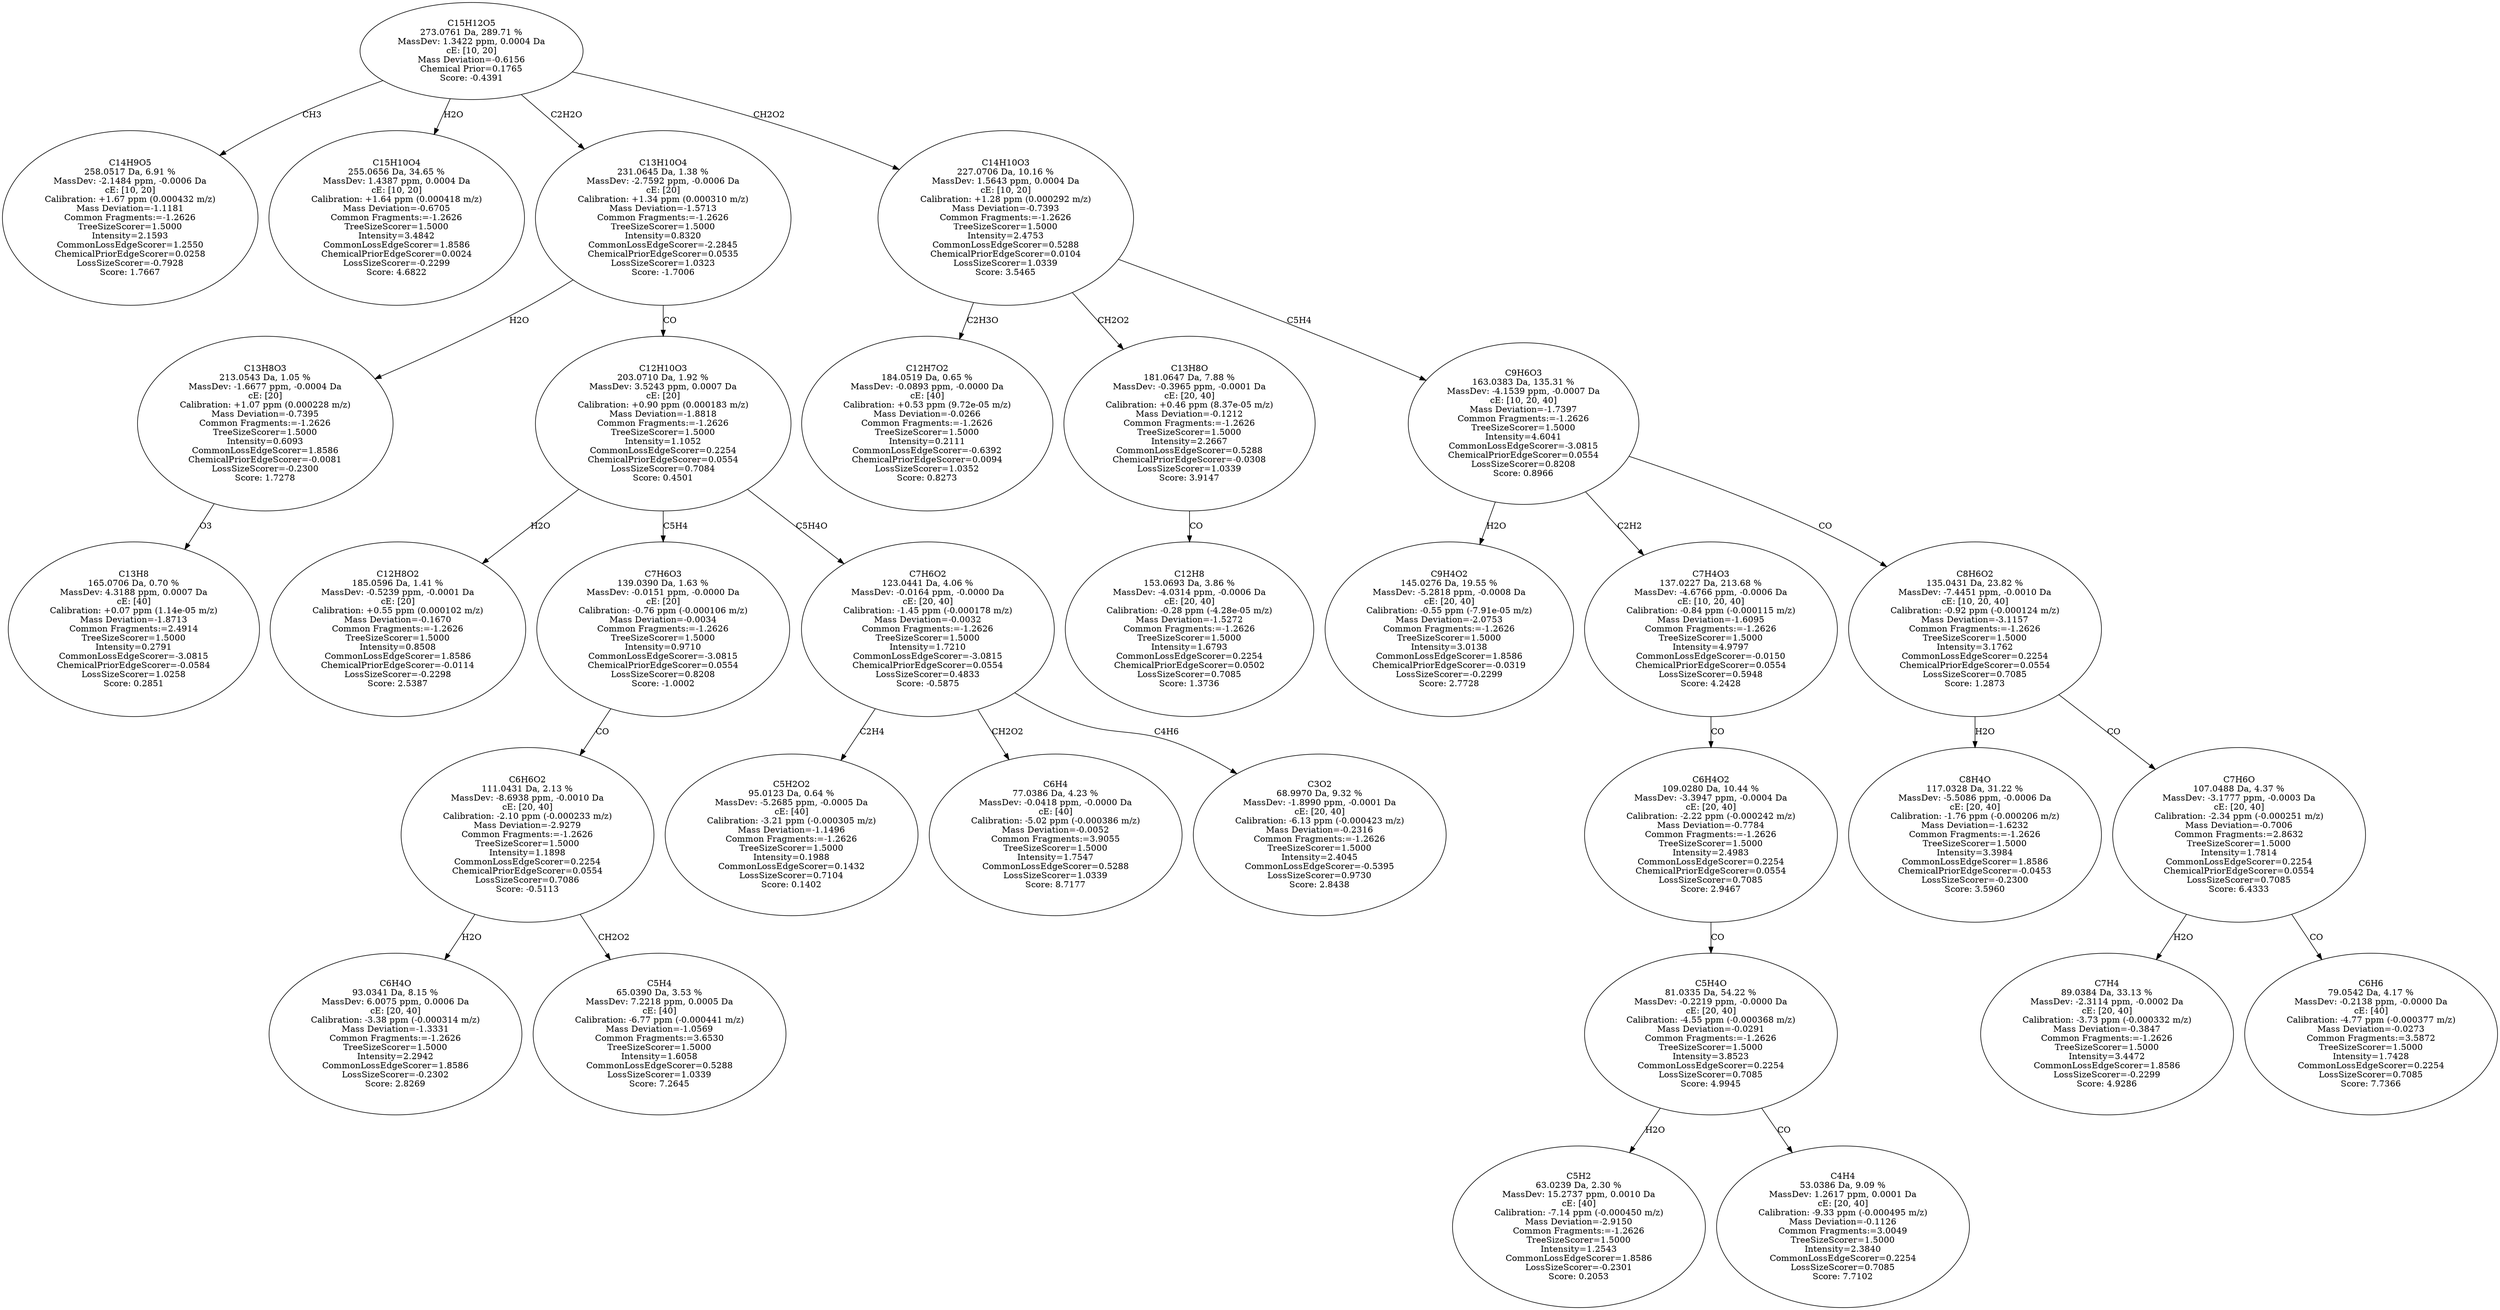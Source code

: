 strict digraph {
v1 [label="C14H9O5\n258.0517 Da, 6.91 %\nMassDev: -2.1484 ppm, -0.0006 Da\ncE: [10, 20]\nCalibration: +1.67 ppm (0.000432 m/z)\nMass Deviation=-1.1181\nCommon Fragments:=-1.2626\nTreeSizeScorer=1.5000\nIntensity=2.1593\nCommonLossEdgeScorer=1.2550\nChemicalPriorEdgeScorer=0.0258\nLossSizeScorer=-0.7928\nScore: 1.7667"];
v2 [label="C15H10O4\n255.0656 Da, 34.65 %\nMassDev: 1.4387 ppm, 0.0004 Da\ncE: [10, 20]\nCalibration: +1.64 ppm (0.000418 m/z)\nMass Deviation=-0.6705\nCommon Fragments:=-1.2626\nTreeSizeScorer=1.5000\nIntensity=3.4842\nCommonLossEdgeScorer=1.8586\nChemicalPriorEdgeScorer=0.0024\nLossSizeScorer=-0.2299\nScore: 4.6822"];
v3 [label="C13H8\n165.0706 Da, 0.70 %\nMassDev: 4.3188 ppm, 0.0007 Da\ncE: [40]\nCalibration: +0.07 ppm (1.14e-05 m/z)\nMass Deviation=-1.8713\nCommon Fragments:=2.4914\nTreeSizeScorer=1.5000\nIntensity=0.2791\nCommonLossEdgeScorer=-3.0815\nChemicalPriorEdgeScorer=-0.0584\nLossSizeScorer=1.0258\nScore: 0.2851"];
v4 [label="C13H8O3\n213.0543 Da, 1.05 %\nMassDev: -1.6677 ppm, -0.0004 Da\ncE: [20]\nCalibration: +1.07 ppm (0.000228 m/z)\nMass Deviation=-0.7395\nCommon Fragments:=-1.2626\nTreeSizeScorer=1.5000\nIntensity=0.6093\nCommonLossEdgeScorer=1.8586\nChemicalPriorEdgeScorer=-0.0081\nLossSizeScorer=-0.2300\nScore: 1.7278"];
v5 [label="C12H8O2\n185.0596 Da, 1.41 %\nMassDev: -0.5239 ppm, -0.0001 Da\ncE: [20]\nCalibration: +0.55 ppm (0.000102 m/z)\nMass Deviation=-0.1670\nCommon Fragments:=-1.2626\nTreeSizeScorer=1.5000\nIntensity=0.8508\nCommonLossEdgeScorer=1.8586\nChemicalPriorEdgeScorer=-0.0114\nLossSizeScorer=-0.2298\nScore: 2.5387"];
v6 [label="C6H4O\n93.0341 Da, 8.15 %\nMassDev: 6.0075 ppm, 0.0006 Da\ncE: [20, 40]\nCalibration: -3.38 ppm (-0.000314 m/z)\nMass Deviation=-1.3331\nCommon Fragments:=-1.2626\nTreeSizeScorer=1.5000\nIntensity=2.2942\nCommonLossEdgeScorer=1.8586\nLossSizeScorer=-0.2302\nScore: 2.8269"];
v7 [label="C5H4\n65.0390 Da, 3.53 %\nMassDev: 7.2218 ppm, 0.0005 Da\ncE: [40]\nCalibration: -6.77 ppm (-0.000441 m/z)\nMass Deviation=-1.0569\nCommon Fragments:=3.6530\nTreeSizeScorer=1.5000\nIntensity=1.6058\nCommonLossEdgeScorer=0.5288\nLossSizeScorer=1.0339\nScore: 7.2645"];
v8 [label="C6H6O2\n111.0431 Da, 2.13 %\nMassDev: -8.6938 ppm, -0.0010 Da\ncE: [20, 40]\nCalibration: -2.10 ppm (-0.000233 m/z)\nMass Deviation=-2.9279\nCommon Fragments:=-1.2626\nTreeSizeScorer=1.5000\nIntensity=1.1898\nCommonLossEdgeScorer=0.2254\nChemicalPriorEdgeScorer=0.0554\nLossSizeScorer=0.7086\nScore: -0.5113"];
v9 [label="C7H6O3\n139.0390 Da, 1.63 %\nMassDev: -0.0151 ppm, -0.0000 Da\ncE: [20]\nCalibration: -0.76 ppm (-0.000106 m/z)\nMass Deviation=-0.0034\nCommon Fragments:=-1.2626\nTreeSizeScorer=1.5000\nIntensity=0.9710\nCommonLossEdgeScorer=-3.0815\nChemicalPriorEdgeScorer=0.0554\nLossSizeScorer=0.8208\nScore: -1.0002"];
v10 [label="C5H2O2\n95.0123 Da, 0.64 %\nMassDev: -5.2685 ppm, -0.0005 Da\ncE: [40]\nCalibration: -3.21 ppm (-0.000305 m/z)\nMass Deviation=-1.1496\nCommon Fragments:=-1.2626\nTreeSizeScorer=1.5000\nIntensity=0.1988\nCommonLossEdgeScorer=0.1432\nLossSizeScorer=0.7104\nScore: 0.1402"];
v11 [label="C6H4\n77.0386 Da, 4.23 %\nMassDev: -0.0418 ppm, -0.0000 Da\ncE: [40]\nCalibration: -5.02 ppm (-0.000386 m/z)\nMass Deviation=-0.0052\nCommon Fragments:=3.9055\nTreeSizeScorer=1.5000\nIntensity=1.7547\nCommonLossEdgeScorer=0.5288\nLossSizeScorer=1.0339\nScore: 8.7177"];
v12 [label="C3O2\n68.9970 Da, 9.32 %\nMassDev: -1.8990 ppm, -0.0001 Da\ncE: [20, 40]\nCalibration: -6.13 ppm (-0.000423 m/z)\nMass Deviation=-0.2316\nCommon Fragments:=-1.2626\nTreeSizeScorer=1.5000\nIntensity=2.4045\nCommonLossEdgeScorer=-0.5395\nLossSizeScorer=0.9730\nScore: 2.8438"];
v13 [label="C7H6O2\n123.0441 Da, 4.06 %\nMassDev: -0.0164 ppm, -0.0000 Da\ncE: [20, 40]\nCalibration: -1.45 ppm (-0.000178 m/z)\nMass Deviation=-0.0032\nCommon Fragments:=-1.2626\nTreeSizeScorer=1.5000\nIntensity=1.7210\nCommonLossEdgeScorer=-3.0815\nChemicalPriorEdgeScorer=0.0554\nLossSizeScorer=0.4833\nScore: -0.5875"];
v14 [label="C12H10O3\n203.0710 Da, 1.92 %\nMassDev: 3.5243 ppm, 0.0007 Da\ncE: [20]\nCalibration: +0.90 ppm (0.000183 m/z)\nMass Deviation=-1.8818\nCommon Fragments:=-1.2626\nTreeSizeScorer=1.5000\nIntensity=1.1052\nCommonLossEdgeScorer=0.2254\nChemicalPriorEdgeScorer=0.0554\nLossSizeScorer=0.7084\nScore: 0.4501"];
v15 [label="C13H10O4\n231.0645 Da, 1.38 %\nMassDev: -2.7592 ppm, -0.0006 Da\ncE: [20]\nCalibration: +1.34 ppm (0.000310 m/z)\nMass Deviation=-1.5713\nCommon Fragments:=-1.2626\nTreeSizeScorer=1.5000\nIntensity=0.8320\nCommonLossEdgeScorer=-2.2845\nChemicalPriorEdgeScorer=0.0535\nLossSizeScorer=1.0323\nScore: -1.7006"];
v16 [label="C12H7O2\n184.0519 Da, 0.65 %\nMassDev: -0.0893 ppm, -0.0000 Da\ncE: [40]\nCalibration: +0.53 ppm (9.72e-05 m/z)\nMass Deviation=-0.0266\nCommon Fragments:=-1.2626\nTreeSizeScorer=1.5000\nIntensity=0.2111\nCommonLossEdgeScorer=-0.6392\nChemicalPriorEdgeScorer=0.0094\nLossSizeScorer=1.0352\nScore: 0.8273"];
v17 [label="C12H8\n153.0693 Da, 3.86 %\nMassDev: -4.0314 ppm, -0.0006 Da\ncE: [20, 40]\nCalibration: -0.28 ppm (-4.28e-05 m/z)\nMass Deviation=-1.5272\nCommon Fragments:=-1.2626\nTreeSizeScorer=1.5000\nIntensity=1.6793\nCommonLossEdgeScorer=0.2254\nChemicalPriorEdgeScorer=0.0502\nLossSizeScorer=0.7085\nScore: 1.3736"];
v18 [label="C13H8O\n181.0647 Da, 7.88 %\nMassDev: -0.3965 ppm, -0.0001 Da\ncE: [20, 40]\nCalibration: +0.46 ppm (8.37e-05 m/z)\nMass Deviation=-0.1212\nCommon Fragments:=-1.2626\nTreeSizeScorer=1.5000\nIntensity=2.2667\nCommonLossEdgeScorer=0.5288\nChemicalPriorEdgeScorer=-0.0308\nLossSizeScorer=1.0339\nScore: 3.9147"];
v19 [label="C9H4O2\n145.0276 Da, 19.55 %\nMassDev: -5.2818 ppm, -0.0008 Da\ncE: [20, 40]\nCalibration: -0.55 ppm (-7.91e-05 m/z)\nMass Deviation=-2.0753\nCommon Fragments:=-1.2626\nTreeSizeScorer=1.5000\nIntensity=3.0138\nCommonLossEdgeScorer=1.8586\nChemicalPriorEdgeScorer=-0.0319\nLossSizeScorer=-0.2299\nScore: 2.7728"];
v20 [label="C5H2\n63.0239 Da, 2.30 %\nMassDev: 15.2737 ppm, 0.0010 Da\ncE: [40]\nCalibration: -7.14 ppm (-0.000450 m/z)\nMass Deviation=-2.9150\nCommon Fragments:=-1.2626\nTreeSizeScorer=1.5000\nIntensity=1.2543\nCommonLossEdgeScorer=1.8586\nLossSizeScorer=-0.2301\nScore: 0.2053"];
v21 [label="C4H4\n53.0386 Da, 9.09 %\nMassDev: 1.2617 ppm, 0.0001 Da\ncE: [20, 40]\nCalibration: -9.33 ppm (-0.000495 m/z)\nMass Deviation=-0.1126\nCommon Fragments:=3.0049\nTreeSizeScorer=1.5000\nIntensity=2.3840\nCommonLossEdgeScorer=0.2254\nLossSizeScorer=0.7085\nScore: 7.7102"];
v22 [label="C5H4O\n81.0335 Da, 54.22 %\nMassDev: -0.2219 ppm, -0.0000 Da\ncE: [20, 40]\nCalibration: -4.55 ppm (-0.000368 m/z)\nMass Deviation=-0.0291\nCommon Fragments:=-1.2626\nTreeSizeScorer=1.5000\nIntensity=3.8523\nCommonLossEdgeScorer=0.2254\nLossSizeScorer=0.7085\nScore: 4.9945"];
v23 [label="C6H4O2\n109.0280 Da, 10.44 %\nMassDev: -3.3947 ppm, -0.0004 Da\ncE: [20, 40]\nCalibration: -2.22 ppm (-0.000242 m/z)\nMass Deviation=-0.7784\nCommon Fragments:=-1.2626\nTreeSizeScorer=1.5000\nIntensity=2.4983\nCommonLossEdgeScorer=0.2254\nChemicalPriorEdgeScorer=0.0554\nLossSizeScorer=0.7085\nScore: 2.9467"];
v24 [label="C7H4O3\n137.0227 Da, 213.68 %\nMassDev: -4.6766 ppm, -0.0006 Da\ncE: [10, 20, 40]\nCalibration: -0.84 ppm (-0.000115 m/z)\nMass Deviation=-1.6095\nCommon Fragments:=-1.2626\nTreeSizeScorer=1.5000\nIntensity=4.9797\nCommonLossEdgeScorer=-0.0150\nChemicalPriorEdgeScorer=0.0554\nLossSizeScorer=0.5948\nScore: 4.2428"];
v25 [label="C8H4O\n117.0328 Da, 31.22 %\nMassDev: -5.5086 ppm, -0.0006 Da\ncE: [20, 40]\nCalibration: -1.76 ppm (-0.000206 m/z)\nMass Deviation=-1.6232\nCommon Fragments:=-1.2626\nTreeSizeScorer=1.5000\nIntensity=3.3984\nCommonLossEdgeScorer=1.8586\nChemicalPriorEdgeScorer=-0.0453\nLossSizeScorer=-0.2300\nScore: 3.5960"];
v26 [label="C7H4\n89.0384 Da, 33.13 %\nMassDev: -2.3114 ppm, -0.0002 Da\ncE: [20, 40]\nCalibration: -3.73 ppm (-0.000332 m/z)\nMass Deviation=-0.3847\nCommon Fragments:=-1.2626\nTreeSizeScorer=1.5000\nIntensity=3.4472\nCommonLossEdgeScorer=1.8586\nLossSizeScorer=-0.2299\nScore: 4.9286"];
v27 [label="C6H6\n79.0542 Da, 4.17 %\nMassDev: -0.2138 ppm, -0.0000 Da\ncE: [40]\nCalibration: -4.77 ppm (-0.000377 m/z)\nMass Deviation=-0.0273\nCommon Fragments:=3.5872\nTreeSizeScorer=1.5000\nIntensity=1.7428\nCommonLossEdgeScorer=0.2254\nLossSizeScorer=0.7085\nScore: 7.7366"];
v28 [label="C7H6O\n107.0488 Da, 4.37 %\nMassDev: -3.1777 ppm, -0.0003 Da\ncE: [20, 40]\nCalibration: -2.34 ppm (-0.000251 m/z)\nMass Deviation=-0.7006\nCommon Fragments:=2.8632\nTreeSizeScorer=1.5000\nIntensity=1.7814\nCommonLossEdgeScorer=0.2254\nChemicalPriorEdgeScorer=0.0554\nLossSizeScorer=0.7085\nScore: 6.4333"];
v29 [label="C8H6O2\n135.0431 Da, 23.82 %\nMassDev: -7.4451 ppm, -0.0010 Da\ncE: [10, 20, 40]\nCalibration: -0.92 ppm (-0.000124 m/z)\nMass Deviation=-3.1157\nCommon Fragments:=-1.2626\nTreeSizeScorer=1.5000\nIntensity=3.1762\nCommonLossEdgeScorer=0.2254\nChemicalPriorEdgeScorer=0.0554\nLossSizeScorer=0.7085\nScore: 1.2873"];
v30 [label="C9H6O3\n163.0383 Da, 135.31 %\nMassDev: -4.1539 ppm, -0.0007 Da\ncE: [10, 20, 40]\nMass Deviation=-1.7397\nCommon Fragments:=-1.2626\nTreeSizeScorer=1.5000\nIntensity=4.6041\nCommonLossEdgeScorer=-3.0815\nChemicalPriorEdgeScorer=0.0554\nLossSizeScorer=0.8208\nScore: 0.8966"];
v31 [label="C14H10O3\n227.0706 Da, 10.16 %\nMassDev: 1.5643 ppm, 0.0004 Da\ncE: [10, 20]\nCalibration: +1.28 ppm (0.000292 m/z)\nMass Deviation=-0.7393\nCommon Fragments:=-1.2626\nTreeSizeScorer=1.5000\nIntensity=2.4753\nCommonLossEdgeScorer=0.5288\nChemicalPriorEdgeScorer=0.0104\nLossSizeScorer=1.0339\nScore: 3.5465"];
v32 [label="C15H12O5\n273.0761 Da, 289.71 %\nMassDev: 1.3422 ppm, 0.0004 Da\ncE: [10, 20]\nMass Deviation=-0.6156\nChemical Prior=0.1765\nScore: -0.4391"];
v32 -> v1 [label="CH3"];
v32 -> v2 [label="H2O"];
v4 -> v3 [label="O3"];
v15 -> v4 [label="H2O"];
v14 -> v5 [label="H2O"];
v8 -> v6 [label="H2O"];
v8 -> v7 [label="CH2O2"];
v9 -> v8 [label="CO"];
v14 -> v9 [label="C5H4"];
v13 -> v10 [label="C2H4"];
v13 -> v11 [label="CH2O2"];
v13 -> v12 [label="C4H6"];
v14 -> v13 [label="C5H4O"];
v15 -> v14 [label="CO"];
v32 -> v15 [label="C2H2O"];
v31 -> v16 [label="C2H3O"];
v18 -> v17 [label="CO"];
v31 -> v18 [label="CH2O2"];
v30 -> v19 [label="H2O"];
v22 -> v20 [label="H2O"];
v22 -> v21 [label="CO"];
v23 -> v22 [label="CO"];
v24 -> v23 [label="CO"];
v30 -> v24 [label="C2H2"];
v29 -> v25 [label="H2O"];
v28 -> v26 [label="H2O"];
v28 -> v27 [label="CO"];
v29 -> v28 [label="CO"];
v30 -> v29 [label="CO"];
v31 -> v30 [label="C5H4"];
v32 -> v31 [label="CH2O2"];
}